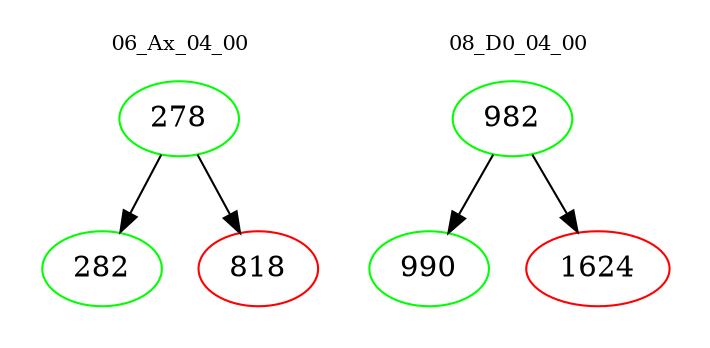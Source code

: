 digraph{
subgraph cluster_0 {
color = white
label = "06_Ax_04_00";
fontsize=10;
T0_278 [label="278", color="green"]
T0_278 -> T0_282 [color="black"]
T0_282 [label="282", color="green"]
T0_278 -> T0_818 [color="black"]
T0_818 [label="818", color="red"]
}
subgraph cluster_1 {
color = white
label = "08_D0_04_00";
fontsize=10;
T1_982 [label="982", color="green"]
T1_982 -> T1_990 [color="black"]
T1_990 [label="990", color="green"]
T1_982 -> T1_1624 [color="black"]
T1_1624 [label="1624", color="red"]
}
}
